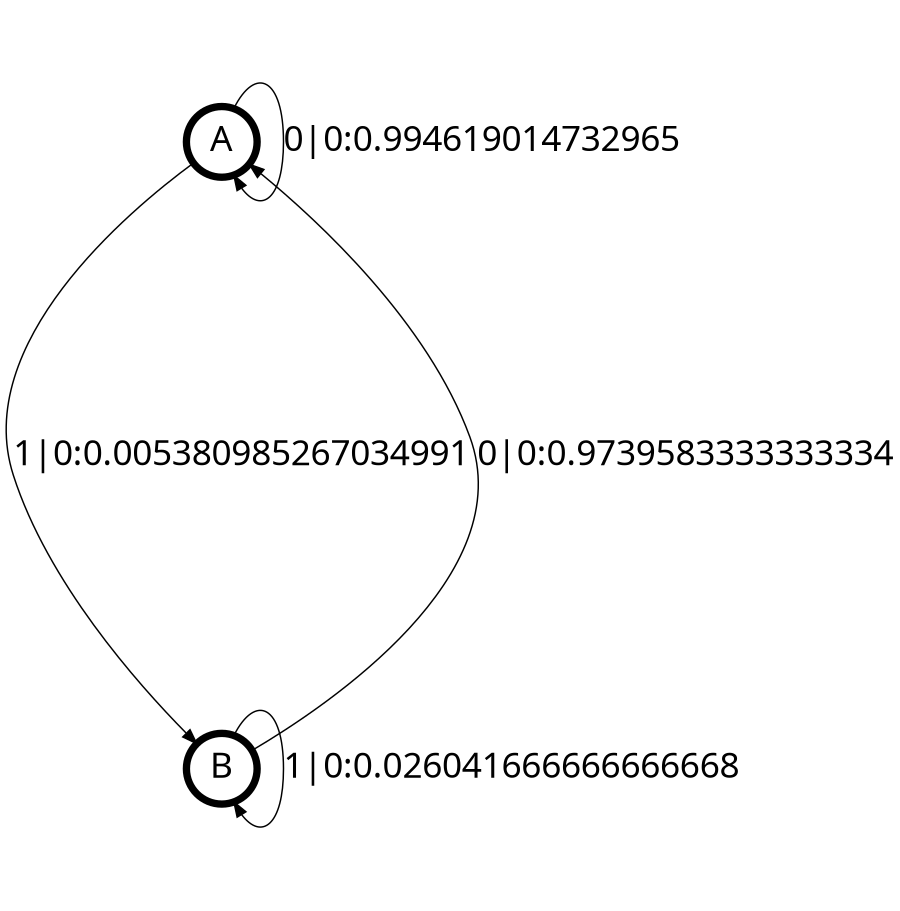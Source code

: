 digraph  {
size = "6,8.5";
ratio = "fill";
node
[shape = circle];
node [fontsize = 24];
node [penwidth = 5];
edge [fontsize = 24];
node [fontname = "CMU Serif Roman"];
graph [fontname = "CMU Serif Roman"];
edge [fontname = "CMU Serif Roman"];
A -> A [label = "0|0:0.994619014732965\l"];
A -> B [label = "1|0:0.005380985267034991\l"];
B -> A [label = "0|0:0.9739583333333334\l"];
B -> B [label = "1|0:0.026041666666666668\l"];
}
